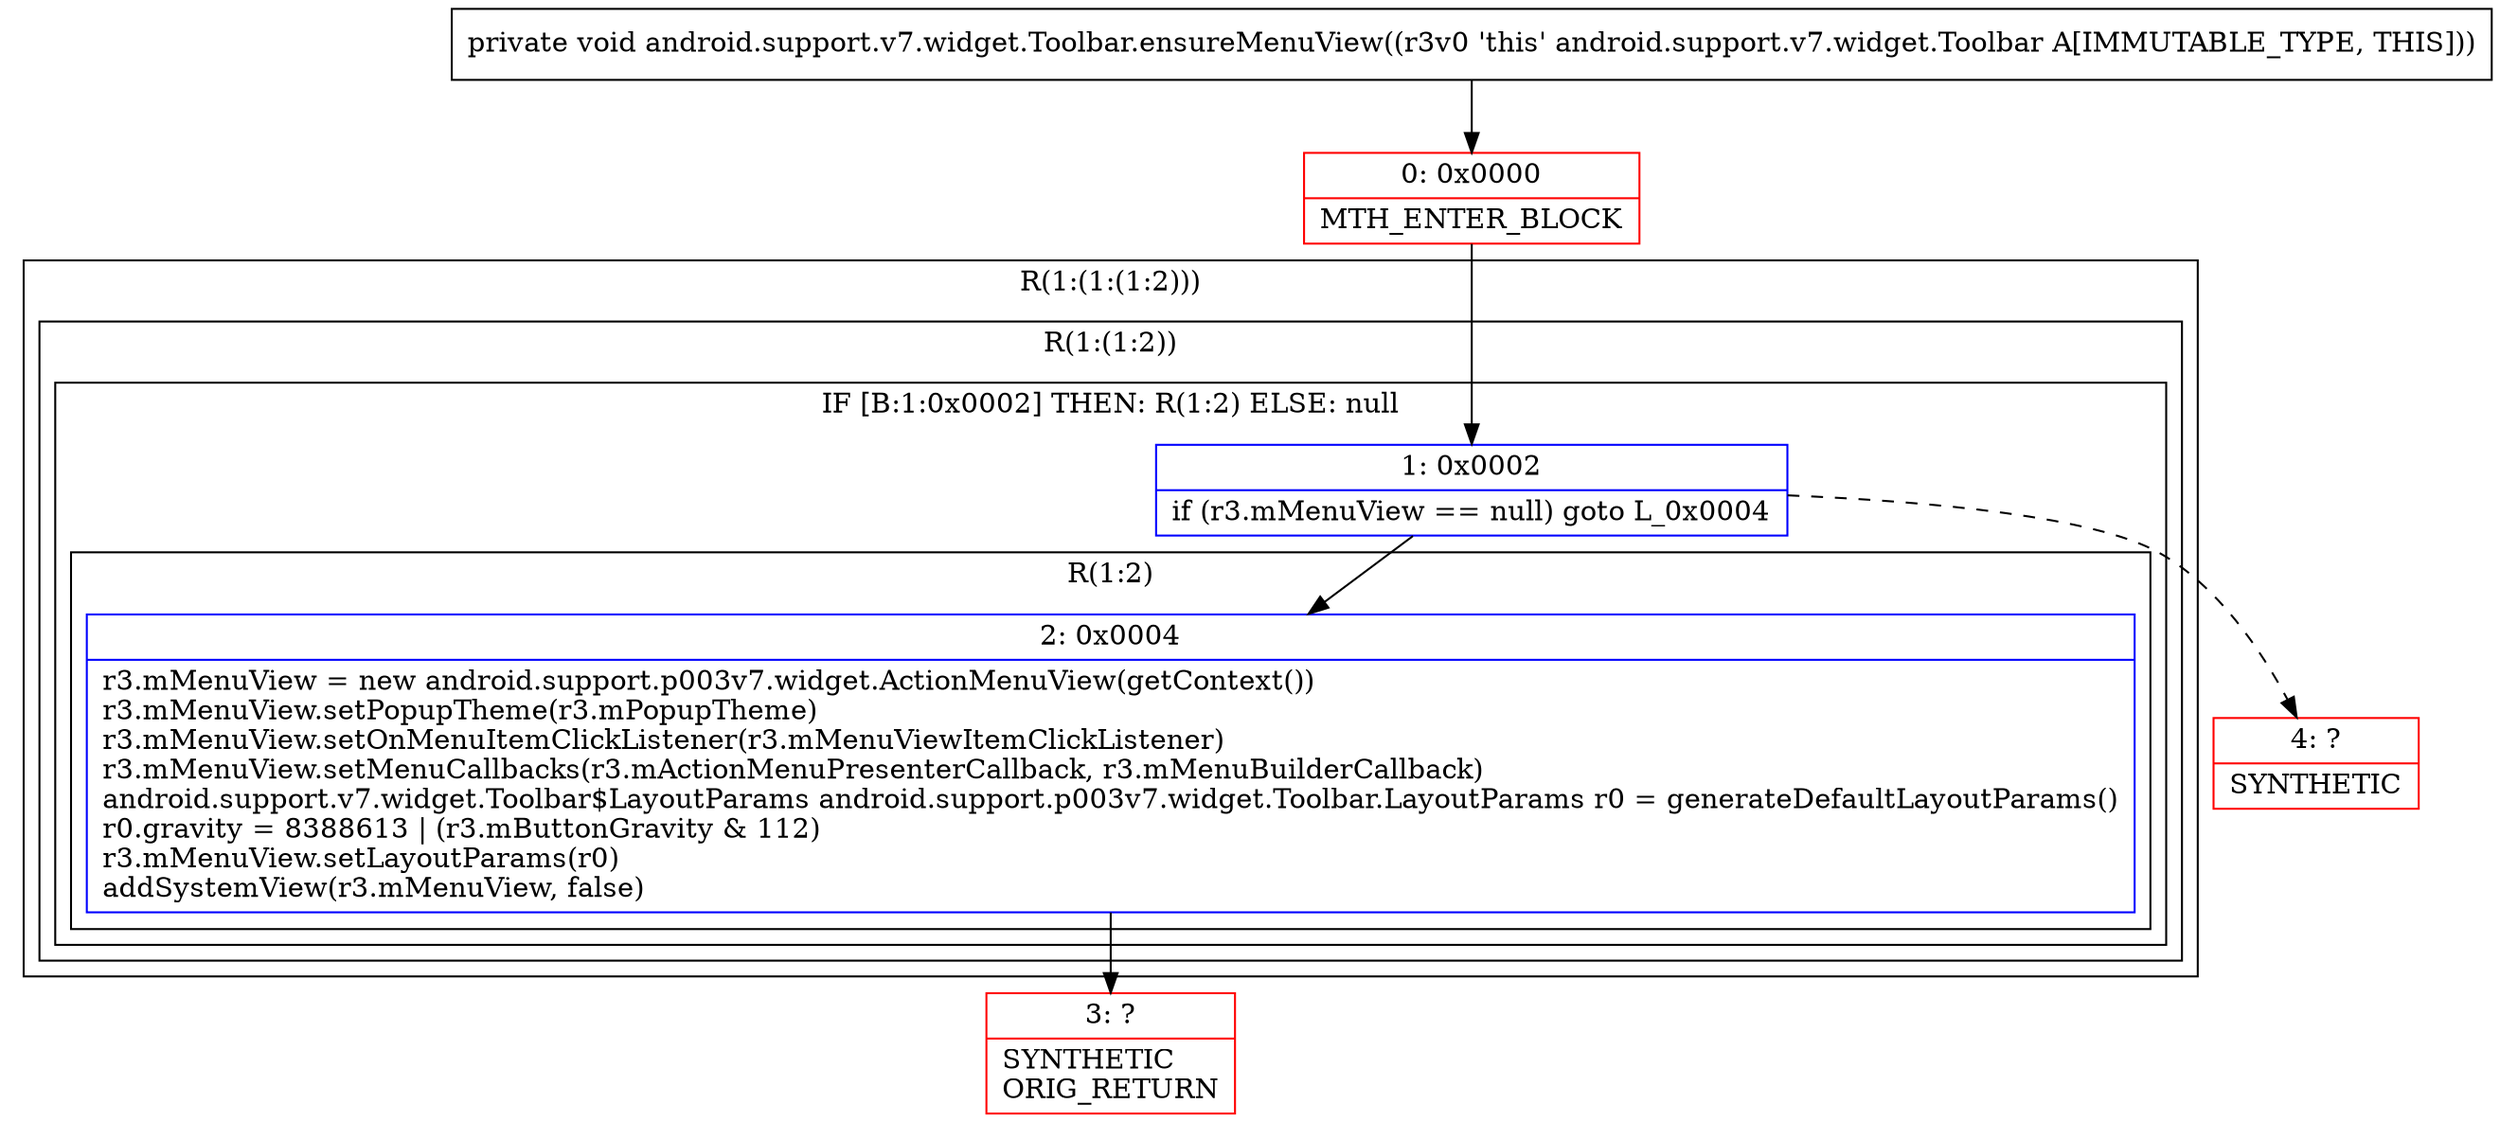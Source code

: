 digraph "CFG forandroid.support.v7.widget.Toolbar.ensureMenuView()V" {
subgraph cluster_Region_497050900 {
label = "R(1:(1:(1:2)))";
node [shape=record,color=blue];
subgraph cluster_Region_204666651 {
label = "R(1:(1:2))";
node [shape=record,color=blue];
subgraph cluster_IfRegion_432443336 {
label = "IF [B:1:0x0002] THEN: R(1:2) ELSE: null";
node [shape=record,color=blue];
Node_1 [shape=record,label="{1\:\ 0x0002|if (r3.mMenuView == null) goto L_0x0004\l}"];
subgraph cluster_Region_1591863508 {
label = "R(1:2)";
node [shape=record,color=blue];
Node_2 [shape=record,label="{2\:\ 0x0004|r3.mMenuView = new android.support.p003v7.widget.ActionMenuView(getContext())\lr3.mMenuView.setPopupTheme(r3.mPopupTheme)\lr3.mMenuView.setOnMenuItemClickListener(r3.mMenuViewItemClickListener)\lr3.mMenuView.setMenuCallbacks(r3.mActionMenuPresenterCallback, r3.mMenuBuilderCallback)\landroid.support.v7.widget.Toolbar$LayoutParams android.support.p003v7.widget.Toolbar.LayoutParams r0 = generateDefaultLayoutParams()\lr0.gravity = 8388613 \| (r3.mButtonGravity & 112)\lr3.mMenuView.setLayoutParams(r0)\laddSystemView(r3.mMenuView, false)\l}"];
}
}
}
}
Node_0 [shape=record,color=red,label="{0\:\ 0x0000|MTH_ENTER_BLOCK\l}"];
Node_3 [shape=record,color=red,label="{3\:\ ?|SYNTHETIC\lORIG_RETURN\l}"];
Node_4 [shape=record,color=red,label="{4\:\ ?|SYNTHETIC\l}"];
MethodNode[shape=record,label="{private void android.support.v7.widget.Toolbar.ensureMenuView((r3v0 'this' android.support.v7.widget.Toolbar A[IMMUTABLE_TYPE, THIS])) }"];
MethodNode -> Node_0;
Node_1 -> Node_2;
Node_1 -> Node_4[style=dashed];
Node_2 -> Node_3;
Node_0 -> Node_1;
}


